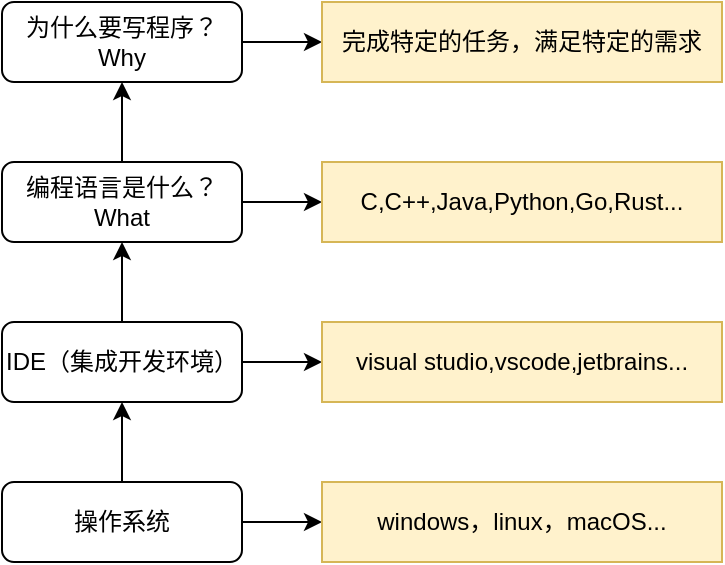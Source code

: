 <mxfile version="26.0.4">
  <diagram name="第 1 页" id="2PaTePIugPHHl7PnfuIq">
    <mxGraphModel dx="1221" dy="725" grid="1" gridSize="10" guides="1" tooltips="1" connect="1" arrows="1" fold="1" page="1" pageScale="1" pageWidth="827" pageHeight="1169" math="0" shadow="0">
      <root>
        <mxCell id="0" />
        <mxCell id="1" parent="0" />
        <mxCell id="giEs7h58x9QLjQZyeRm1-7" value="" style="edgeStyle=orthogonalEdgeStyle;rounded=0;orthogonalLoop=1;jettySize=auto;html=1;" edge="1" parent="1" source="giEs7h58x9QLjQZyeRm1-2" target="giEs7h58x9QLjQZyeRm1-5">
          <mxGeometry relative="1" as="geometry" />
        </mxCell>
        <mxCell id="giEs7h58x9QLjQZyeRm1-8" value="" style="edgeStyle=orthogonalEdgeStyle;rounded=0;orthogonalLoop=1;jettySize=auto;html=1;" edge="1" parent="1" source="giEs7h58x9QLjQZyeRm1-2" target="giEs7h58x9QLjQZyeRm1-3">
          <mxGeometry relative="1" as="geometry" />
        </mxCell>
        <mxCell id="giEs7h58x9QLjQZyeRm1-2" value="操作系统" style="rounded=1;whiteSpace=wrap;html=1;" vertex="1" parent="1">
          <mxGeometry x="360" y="400" width="120" height="40" as="geometry" />
        </mxCell>
        <mxCell id="giEs7h58x9QLjQZyeRm1-9" value="" style="edgeStyle=orthogonalEdgeStyle;rounded=0;orthogonalLoop=1;jettySize=auto;html=1;" edge="1" parent="1" source="giEs7h58x9QLjQZyeRm1-3" target="giEs7h58x9QLjQZyeRm1-4">
          <mxGeometry relative="1" as="geometry" />
        </mxCell>
        <mxCell id="giEs7h58x9QLjQZyeRm1-11" value="" style="edgeStyle=orthogonalEdgeStyle;rounded=0;orthogonalLoop=1;jettySize=auto;html=1;" edge="1" parent="1" source="giEs7h58x9QLjQZyeRm1-3" target="giEs7h58x9QLjQZyeRm1-10">
          <mxGeometry relative="1" as="geometry" />
        </mxCell>
        <mxCell id="giEs7h58x9QLjQZyeRm1-3" value="IDE（集成开发环境）" style="rounded=1;whiteSpace=wrap;html=1;" vertex="1" parent="1">
          <mxGeometry x="360" y="320" width="120" height="40" as="geometry" />
        </mxCell>
        <mxCell id="giEs7h58x9QLjQZyeRm1-13" value="" style="edgeStyle=orthogonalEdgeStyle;rounded=0;orthogonalLoop=1;jettySize=auto;html=1;" edge="1" parent="1" source="giEs7h58x9QLjQZyeRm1-4" target="giEs7h58x9QLjQZyeRm1-12">
          <mxGeometry relative="1" as="geometry" />
        </mxCell>
        <mxCell id="giEs7h58x9QLjQZyeRm1-17" value="" style="edgeStyle=orthogonalEdgeStyle;rounded=0;orthogonalLoop=1;jettySize=auto;html=1;" edge="1" parent="1" source="giEs7h58x9QLjQZyeRm1-4" target="giEs7h58x9QLjQZyeRm1-14">
          <mxGeometry relative="1" as="geometry" />
        </mxCell>
        <mxCell id="giEs7h58x9QLjQZyeRm1-4" value="编程语言是什么？&lt;div&gt;What&lt;/div&gt;" style="rounded=1;whiteSpace=wrap;html=1;" vertex="1" parent="1">
          <mxGeometry x="360" y="240" width="120" height="40" as="geometry" />
        </mxCell>
        <mxCell id="giEs7h58x9QLjQZyeRm1-5" value="windows，linux，macOS..." style="text;html=1;align=center;verticalAlign=middle;whiteSpace=wrap;rounded=0;fillColor=#fff2cc;strokeColor=#d6b656;" vertex="1" parent="1">
          <mxGeometry x="520" y="400" width="200" height="40" as="geometry" />
        </mxCell>
        <mxCell id="giEs7h58x9QLjQZyeRm1-10" value="visual studio,vscode,jetbrains..." style="text;html=1;align=center;verticalAlign=middle;whiteSpace=wrap;rounded=0;fillColor=#fff2cc;strokeColor=#d6b656;" vertex="1" parent="1">
          <mxGeometry x="520" y="320" width="200" height="40" as="geometry" />
        </mxCell>
        <mxCell id="giEs7h58x9QLjQZyeRm1-12" value="C,C++,Java,Python,Go,Rust..." style="text;html=1;align=center;verticalAlign=middle;whiteSpace=wrap;rounded=0;fillColor=#fff2cc;strokeColor=#d6b656;" vertex="1" parent="1">
          <mxGeometry x="520" y="240" width="200" height="40" as="geometry" />
        </mxCell>
        <mxCell id="giEs7h58x9QLjQZyeRm1-16" value="" style="edgeStyle=orthogonalEdgeStyle;rounded=0;orthogonalLoop=1;jettySize=auto;html=1;" edge="1" parent="1" source="giEs7h58x9QLjQZyeRm1-14" target="giEs7h58x9QLjQZyeRm1-15">
          <mxGeometry relative="1" as="geometry" />
        </mxCell>
        <mxCell id="giEs7h58x9QLjQZyeRm1-14" value="为什么要写程序？&lt;div&gt;Why&lt;/div&gt;" style="rounded=1;whiteSpace=wrap;html=1;" vertex="1" parent="1">
          <mxGeometry x="360" y="160" width="120" height="40" as="geometry" />
        </mxCell>
        <mxCell id="giEs7h58x9QLjQZyeRm1-15" value="完成特定的任务，满足特定的需求" style="text;html=1;align=center;verticalAlign=middle;whiteSpace=wrap;rounded=0;fillColor=#fff2cc;strokeColor=#d6b656;" vertex="1" parent="1">
          <mxGeometry x="520" y="160" width="200" height="40" as="geometry" />
        </mxCell>
      </root>
    </mxGraphModel>
  </diagram>
</mxfile>
